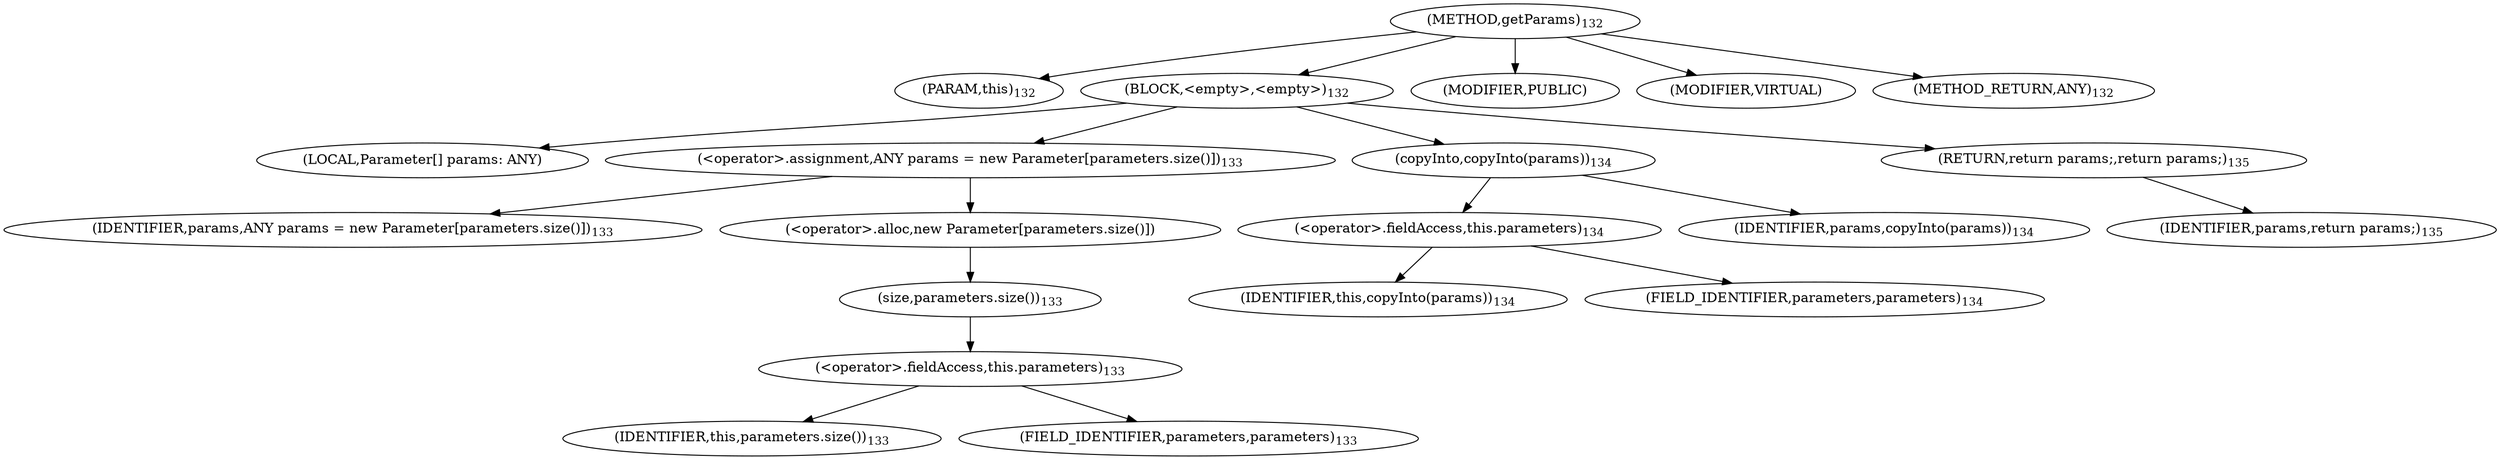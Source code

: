 digraph "getParams" {  
"160" [label = <(METHOD,getParams)<SUB>132</SUB>> ]
"161" [label = <(PARAM,this)<SUB>132</SUB>> ]
"162" [label = <(BLOCK,&lt;empty&gt;,&lt;empty&gt;)<SUB>132</SUB>> ]
"163" [label = <(LOCAL,Parameter[] params: ANY)> ]
"164" [label = <(&lt;operator&gt;.assignment,ANY params = new Parameter[parameters.size()])<SUB>133</SUB>> ]
"165" [label = <(IDENTIFIER,params,ANY params = new Parameter[parameters.size()])<SUB>133</SUB>> ]
"166" [label = <(&lt;operator&gt;.alloc,new Parameter[parameters.size()])> ]
"167" [label = <(size,parameters.size())<SUB>133</SUB>> ]
"168" [label = <(&lt;operator&gt;.fieldAccess,this.parameters)<SUB>133</SUB>> ]
"169" [label = <(IDENTIFIER,this,parameters.size())<SUB>133</SUB>> ]
"170" [label = <(FIELD_IDENTIFIER,parameters,parameters)<SUB>133</SUB>> ]
"171" [label = <(copyInto,copyInto(params))<SUB>134</SUB>> ]
"172" [label = <(&lt;operator&gt;.fieldAccess,this.parameters)<SUB>134</SUB>> ]
"173" [label = <(IDENTIFIER,this,copyInto(params))<SUB>134</SUB>> ]
"174" [label = <(FIELD_IDENTIFIER,parameters,parameters)<SUB>134</SUB>> ]
"175" [label = <(IDENTIFIER,params,copyInto(params))<SUB>134</SUB>> ]
"176" [label = <(RETURN,return params;,return params;)<SUB>135</SUB>> ]
"177" [label = <(IDENTIFIER,params,return params;)<SUB>135</SUB>> ]
"178" [label = <(MODIFIER,PUBLIC)> ]
"179" [label = <(MODIFIER,VIRTUAL)> ]
"180" [label = <(METHOD_RETURN,ANY)<SUB>132</SUB>> ]
  "160" -> "161" 
  "160" -> "162" 
  "160" -> "178" 
  "160" -> "179" 
  "160" -> "180" 
  "162" -> "163" 
  "162" -> "164" 
  "162" -> "171" 
  "162" -> "176" 
  "164" -> "165" 
  "164" -> "166" 
  "166" -> "167" 
  "167" -> "168" 
  "168" -> "169" 
  "168" -> "170" 
  "171" -> "172" 
  "171" -> "175" 
  "172" -> "173" 
  "172" -> "174" 
  "176" -> "177" 
}
